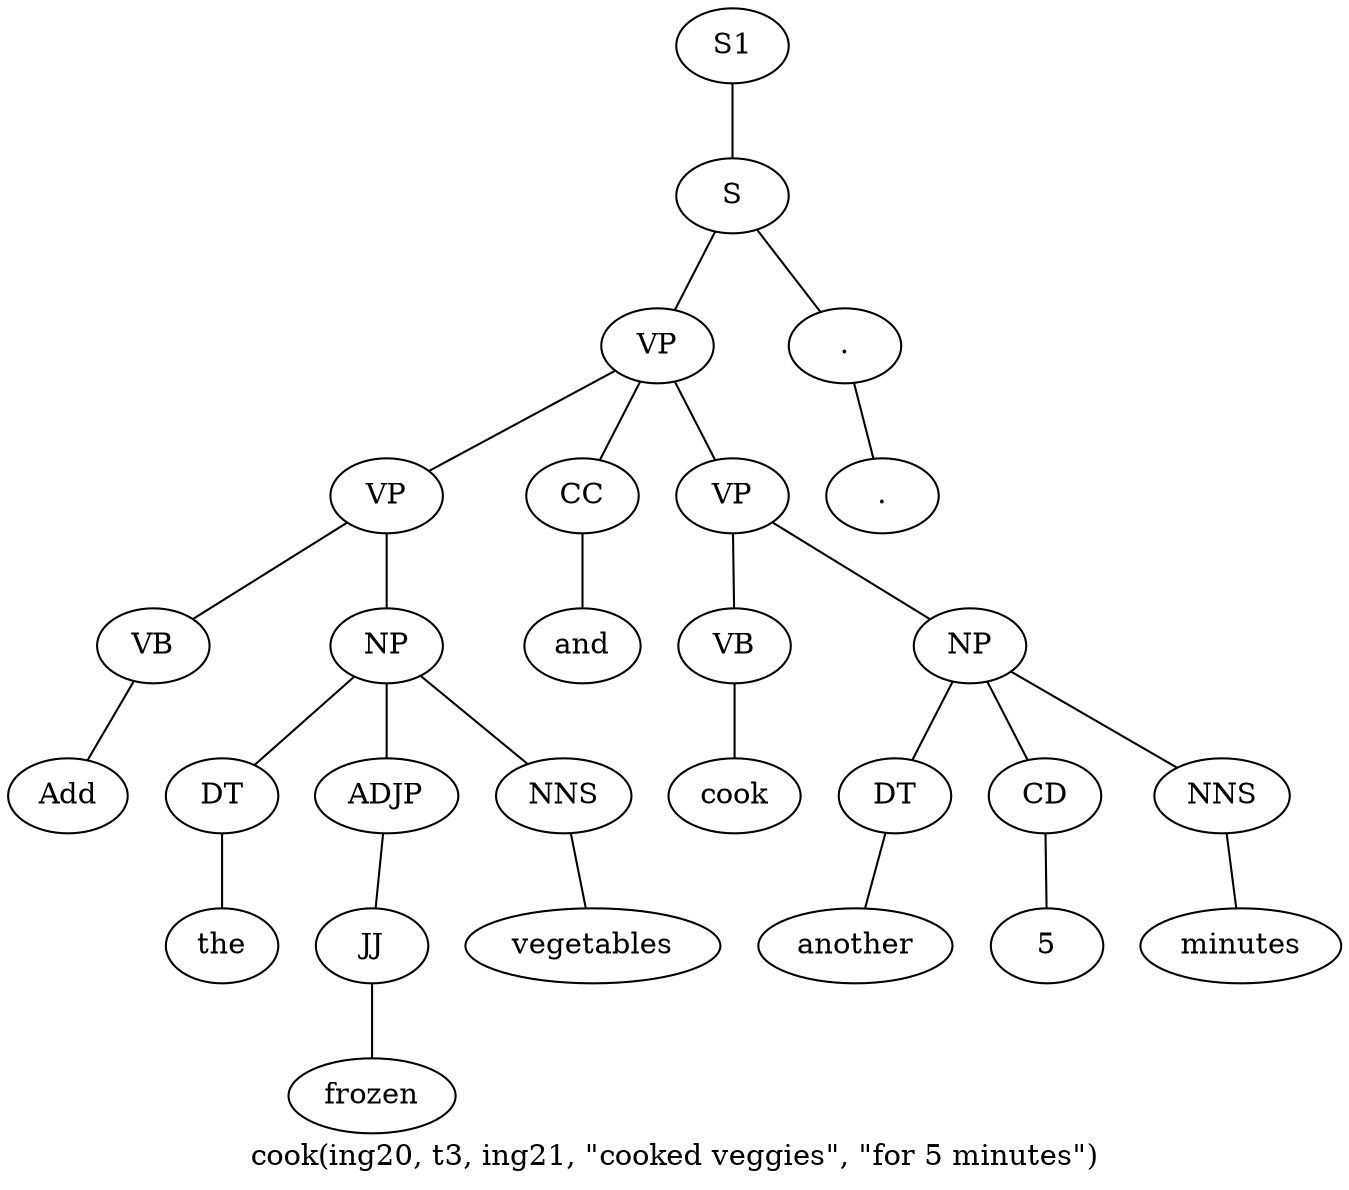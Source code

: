 graph SyntaxGraph {
	label = "cook(ing20, t3, ing21, \"cooked veggies\", \"for 5 minutes\")";
	Node0 [label="S1"];
	Node1 [label="S"];
	Node2 [label="VP"];
	Node3 [label="VP"];
	Node4 [label="VB"];
	Node5 [label="Add"];
	Node6 [label="NP"];
	Node7 [label="DT"];
	Node8 [label="the"];
	Node9 [label="ADJP"];
	Node10 [label="JJ"];
	Node11 [label="frozen"];
	Node12 [label="NNS"];
	Node13 [label="vegetables"];
	Node14 [label="CC"];
	Node15 [label="and"];
	Node16 [label="VP"];
	Node17 [label="VB"];
	Node18 [label="cook"];
	Node19 [label="NP"];
	Node20 [label="DT"];
	Node21 [label="another"];
	Node22 [label="CD"];
	Node23 [label="5"];
	Node24 [label="NNS"];
	Node25 [label="minutes"];
	Node26 [label="."];
	Node27 [label="."];

	Node0 -- Node1;
	Node1 -- Node2;
	Node1 -- Node26;
	Node2 -- Node3;
	Node2 -- Node14;
	Node2 -- Node16;
	Node3 -- Node4;
	Node3 -- Node6;
	Node4 -- Node5;
	Node6 -- Node7;
	Node6 -- Node9;
	Node6 -- Node12;
	Node7 -- Node8;
	Node9 -- Node10;
	Node10 -- Node11;
	Node12 -- Node13;
	Node14 -- Node15;
	Node16 -- Node17;
	Node16 -- Node19;
	Node17 -- Node18;
	Node19 -- Node20;
	Node19 -- Node22;
	Node19 -- Node24;
	Node20 -- Node21;
	Node22 -- Node23;
	Node24 -- Node25;
	Node26 -- Node27;
}